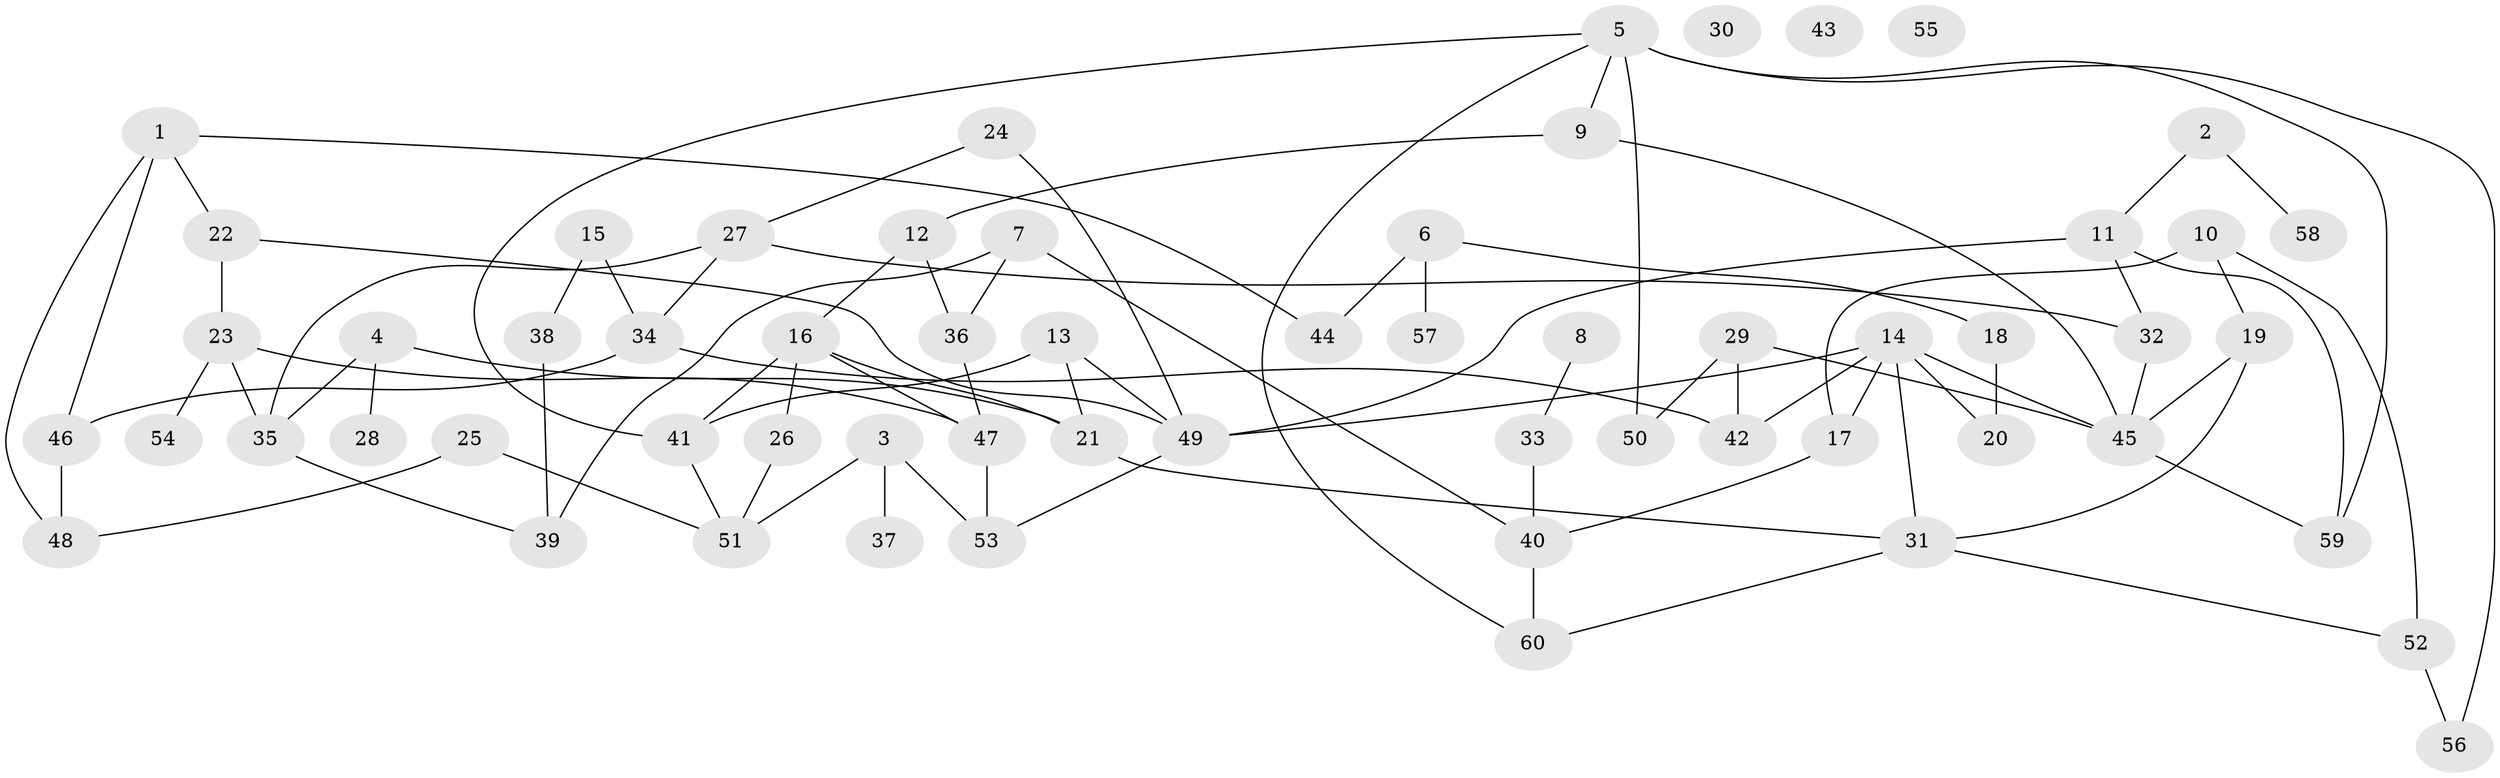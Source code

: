 // Generated by graph-tools (version 1.1) at 2025/13/03/09/25 04:13:05]
// undirected, 60 vertices, 87 edges
graph export_dot {
graph [start="1"]
  node [color=gray90,style=filled];
  1;
  2;
  3;
  4;
  5;
  6;
  7;
  8;
  9;
  10;
  11;
  12;
  13;
  14;
  15;
  16;
  17;
  18;
  19;
  20;
  21;
  22;
  23;
  24;
  25;
  26;
  27;
  28;
  29;
  30;
  31;
  32;
  33;
  34;
  35;
  36;
  37;
  38;
  39;
  40;
  41;
  42;
  43;
  44;
  45;
  46;
  47;
  48;
  49;
  50;
  51;
  52;
  53;
  54;
  55;
  56;
  57;
  58;
  59;
  60;
  1 -- 22;
  1 -- 44;
  1 -- 46;
  1 -- 48;
  2 -- 11;
  2 -- 58;
  3 -- 37;
  3 -- 51;
  3 -- 53;
  4 -- 21;
  4 -- 28;
  4 -- 35;
  5 -- 9;
  5 -- 41;
  5 -- 50;
  5 -- 56;
  5 -- 59;
  5 -- 60;
  6 -- 18;
  6 -- 44;
  6 -- 57;
  7 -- 36;
  7 -- 39;
  7 -- 40;
  8 -- 33;
  9 -- 12;
  9 -- 45;
  10 -- 17;
  10 -- 19;
  10 -- 52;
  11 -- 32;
  11 -- 49;
  11 -- 59;
  12 -- 16;
  12 -- 36;
  13 -- 21;
  13 -- 41;
  13 -- 49;
  14 -- 17;
  14 -- 20;
  14 -- 31;
  14 -- 42;
  14 -- 45;
  14 -- 49;
  15 -- 34;
  15 -- 38;
  16 -- 21;
  16 -- 26;
  16 -- 41;
  16 -- 47;
  17 -- 40;
  18 -- 20;
  19 -- 31;
  19 -- 45;
  21 -- 31;
  22 -- 23;
  22 -- 49;
  23 -- 35;
  23 -- 47;
  23 -- 54;
  24 -- 27;
  24 -- 49;
  25 -- 48;
  25 -- 51;
  26 -- 51;
  27 -- 32;
  27 -- 34;
  27 -- 35;
  29 -- 42;
  29 -- 45;
  29 -- 50;
  31 -- 52;
  31 -- 60;
  32 -- 45;
  33 -- 40;
  34 -- 42;
  34 -- 46;
  35 -- 39;
  36 -- 47;
  38 -- 39;
  40 -- 60;
  41 -- 51;
  45 -- 59;
  46 -- 48;
  47 -- 53;
  49 -- 53;
  52 -- 56;
}
